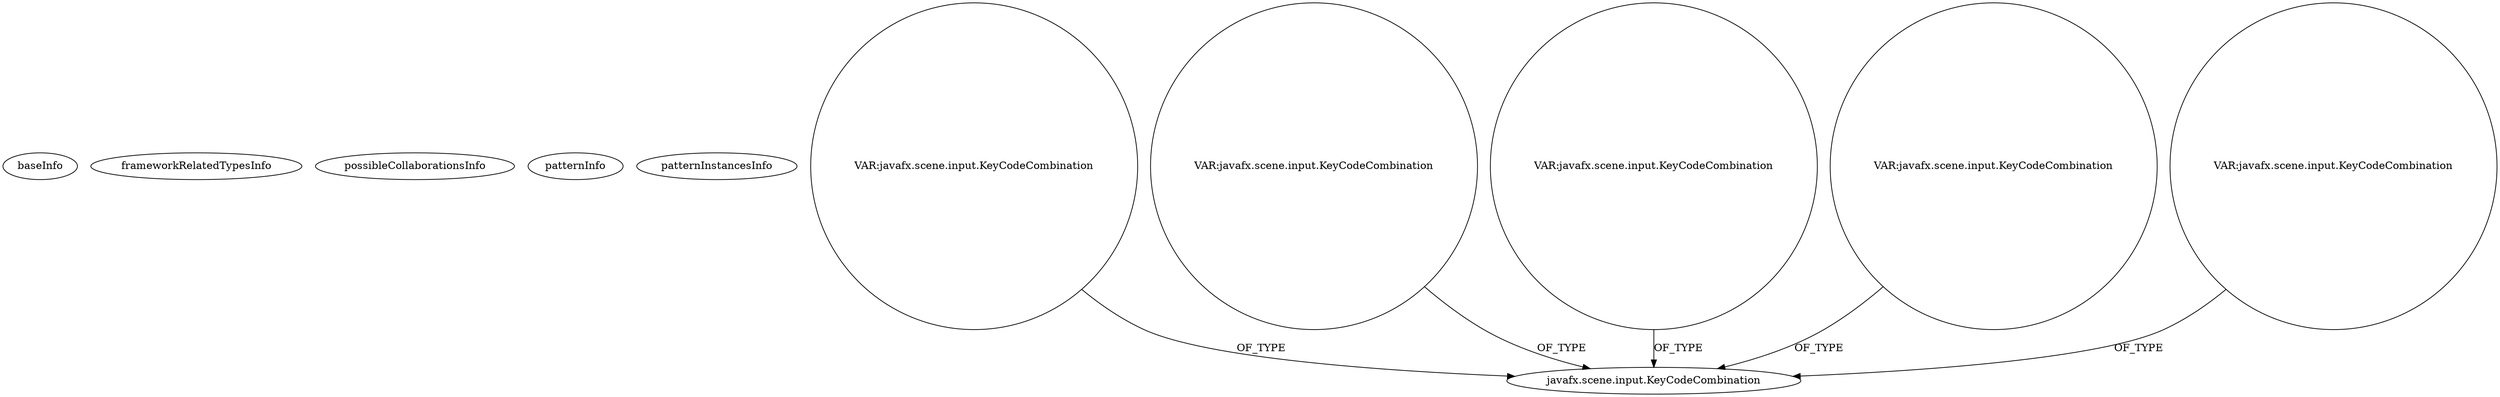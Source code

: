 digraph {
baseInfo[graphId=4140,category="pattern",isAnonymous=false,possibleRelation=false]
frameworkRelatedTypesInfo[]
possibleCollaborationsInfo[]
patternInfo[frequency=2.0,patternRootClient=null]
patternInstancesInfo[0="BryceLawrence-Tableiness~/BryceLawrence-Tableiness/Tableiness-master/src/truthtablegenerator/GUI.java~GUI~179",1="Zulukas-IJA~/Zulukas-IJA/IJA-master/src/InsightJournalApplication/GUI.java~GUI~1631"]
58[label="javafx.scene.input.KeyCodeCombination",vertexType="FRAMEWORK_CLASS_TYPE",isFrameworkType=false]
507[label="VAR:javafx.scene.input.KeyCodeCombination",vertexType="VARIABLE_EXPRESION",isFrameworkType=false,shape=circle]
412[label="VAR:javafx.scene.input.KeyCodeCombination",vertexType="VARIABLE_EXPRESION",isFrameworkType=false,shape=circle]
512[label="VAR:javafx.scene.input.KeyCodeCombination",vertexType="VARIABLE_EXPRESION",isFrameworkType=false,shape=circle]
417[label="VAR:javafx.scene.input.KeyCodeCombination",vertexType="VARIABLE_EXPRESION",isFrameworkType=false,shape=circle]
517[label="VAR:javafx.scene.input.KeyCodeCombination",vertexType="VARIABLE_EXPRESION",isFrameworkType=false,shape=circle]
412->58[label="OF_TYPE"]
417->58[label="OF_TYPE"]
512->58[label="OF_TYPE"]
507->58[label="OF_TYPE"]
517->58[label="OF_TYPE"]
}
